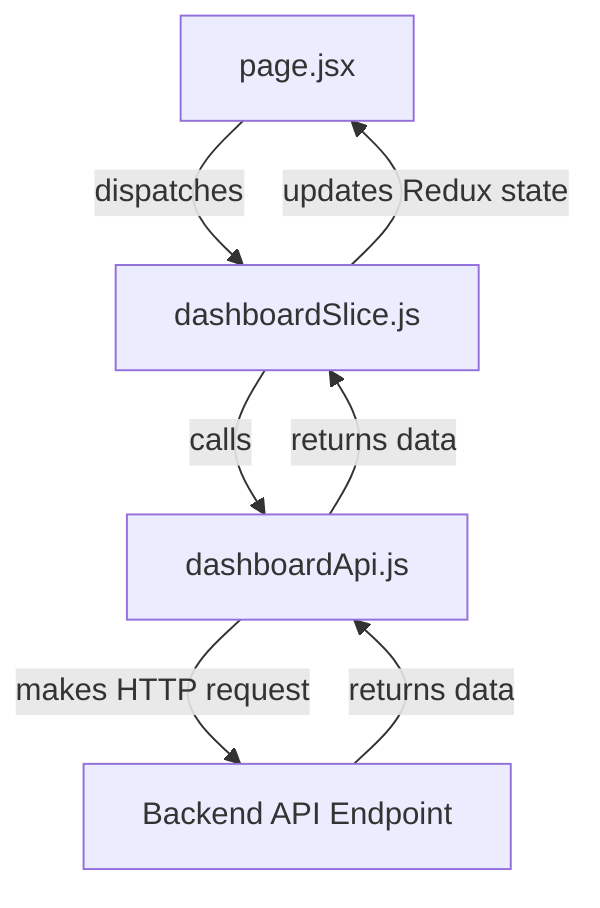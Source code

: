graph TD
A[page.jsx] -- dispatches --> B[dashboardSlice.js]
B -- calls --> C[dashboardApi.js]
C -- makes HTTP request --> D[Backend API Endpoint]
D -- returns data --> C
C -- returns data --> B
B -- updates Redux state --> A